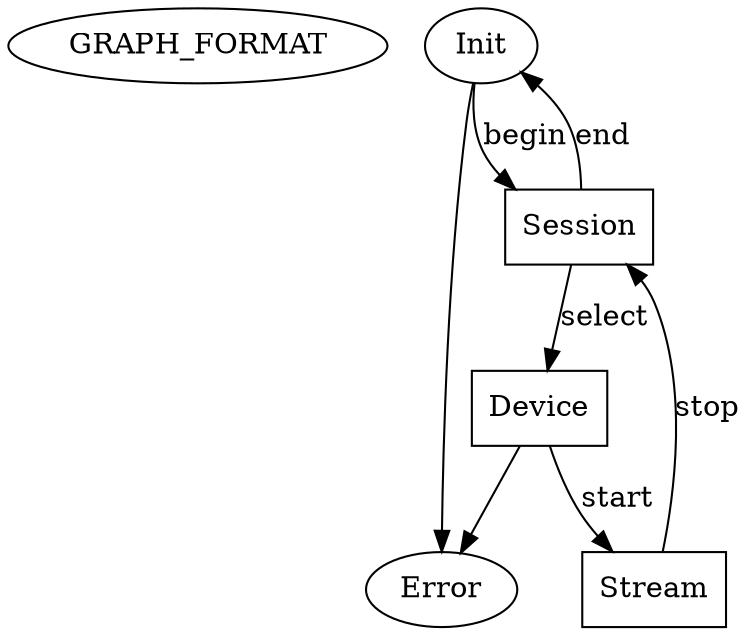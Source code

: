 
#include "doc/graphs/header.dot"

digraph graphname {
    GRAPH_FORMAT;

    Init    [];
    Error   [];
    Session [shape="rect"];
    Device  [shape="rect"];
    Stream  [shape="rect"];

    Init -> Session   [label = "begin"];

    Session -> Device [label = "select"];
    Device -> Stream   [label = "start"];
    Stream -> Session  [label = "stop"];
    Session -> Init    [label = "end"];

    Init -> Error;
    // Stream -> Error [style="invisible", arrowhead="none"];
    Device -> Error;      
}
